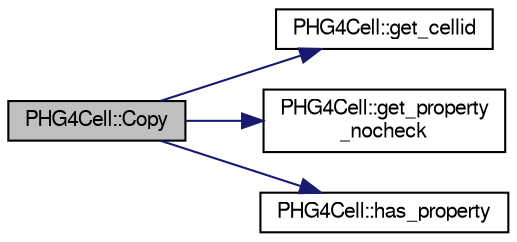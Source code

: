 digraph "PHG4Cell::Copy"
{
  bgcolor="transparent";
  edge [fontname="FreeSans",fontsize="10",labelfontname="FreeSans",labelfontsize="10"];
  node [fontname="FreeSans",fontsize="10",shape=record];
  rankdir="LR";
  Node1 [label="PHG4Cell::Copy",height=0.2,width=0.4,color="black", fillcolor="grey75", style="filled" fontcolor="black"];
  Node1 -> Node2 [color="midnightblue",fontsize="10",style="solid",fontname="FreeSans"];
  Node2 [label="PHG4Cell::get_cellid",height=0.2,width=0.4,color="black",URL="$dc/dfe/classPHG4Cell.html#af03de1745657c41817236e5d1124aae5"];
  Node1 -> Node3 [color="midnightblue",fontsize="10",style="solid",fontname="FreeSans"];
  Node3 [label="PHG4Cell::get_property\l_nocheck",height=0.2,width=0.4,color="black",URL="$dc/dfe/classPHG4Cell.html#a188ebe9227468d1413caad5d5df9bba8"];
  Node1 -> Node4 [color="midnightblue",fontsize="10",style="solid",fontname="FreeSans"];
  Node4 [label="PHG4Cell::has_property",height=0.2,width=0.4,color="black",URL="$dc/dfe/classPHG4Cell.html#a94a7bdc2d19d0fec771b284341743cf5"];
}
